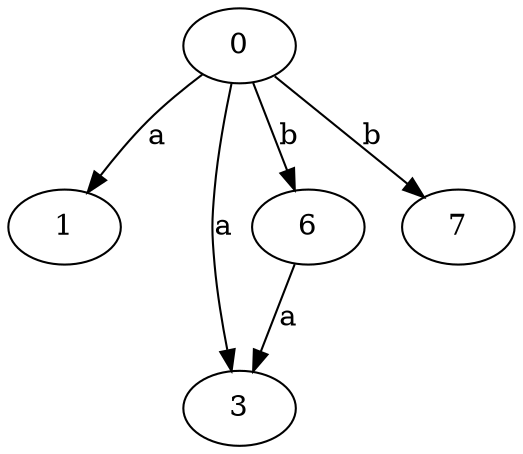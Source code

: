 strict digraph  {
0;
1;
3;
6;
7;
0 -> 1  [label=a];
0 -> 3  [label=a];
0 -> 6  [label=b];
0 -> 7  [label=b];
6 -> 3  [label=a];
}
